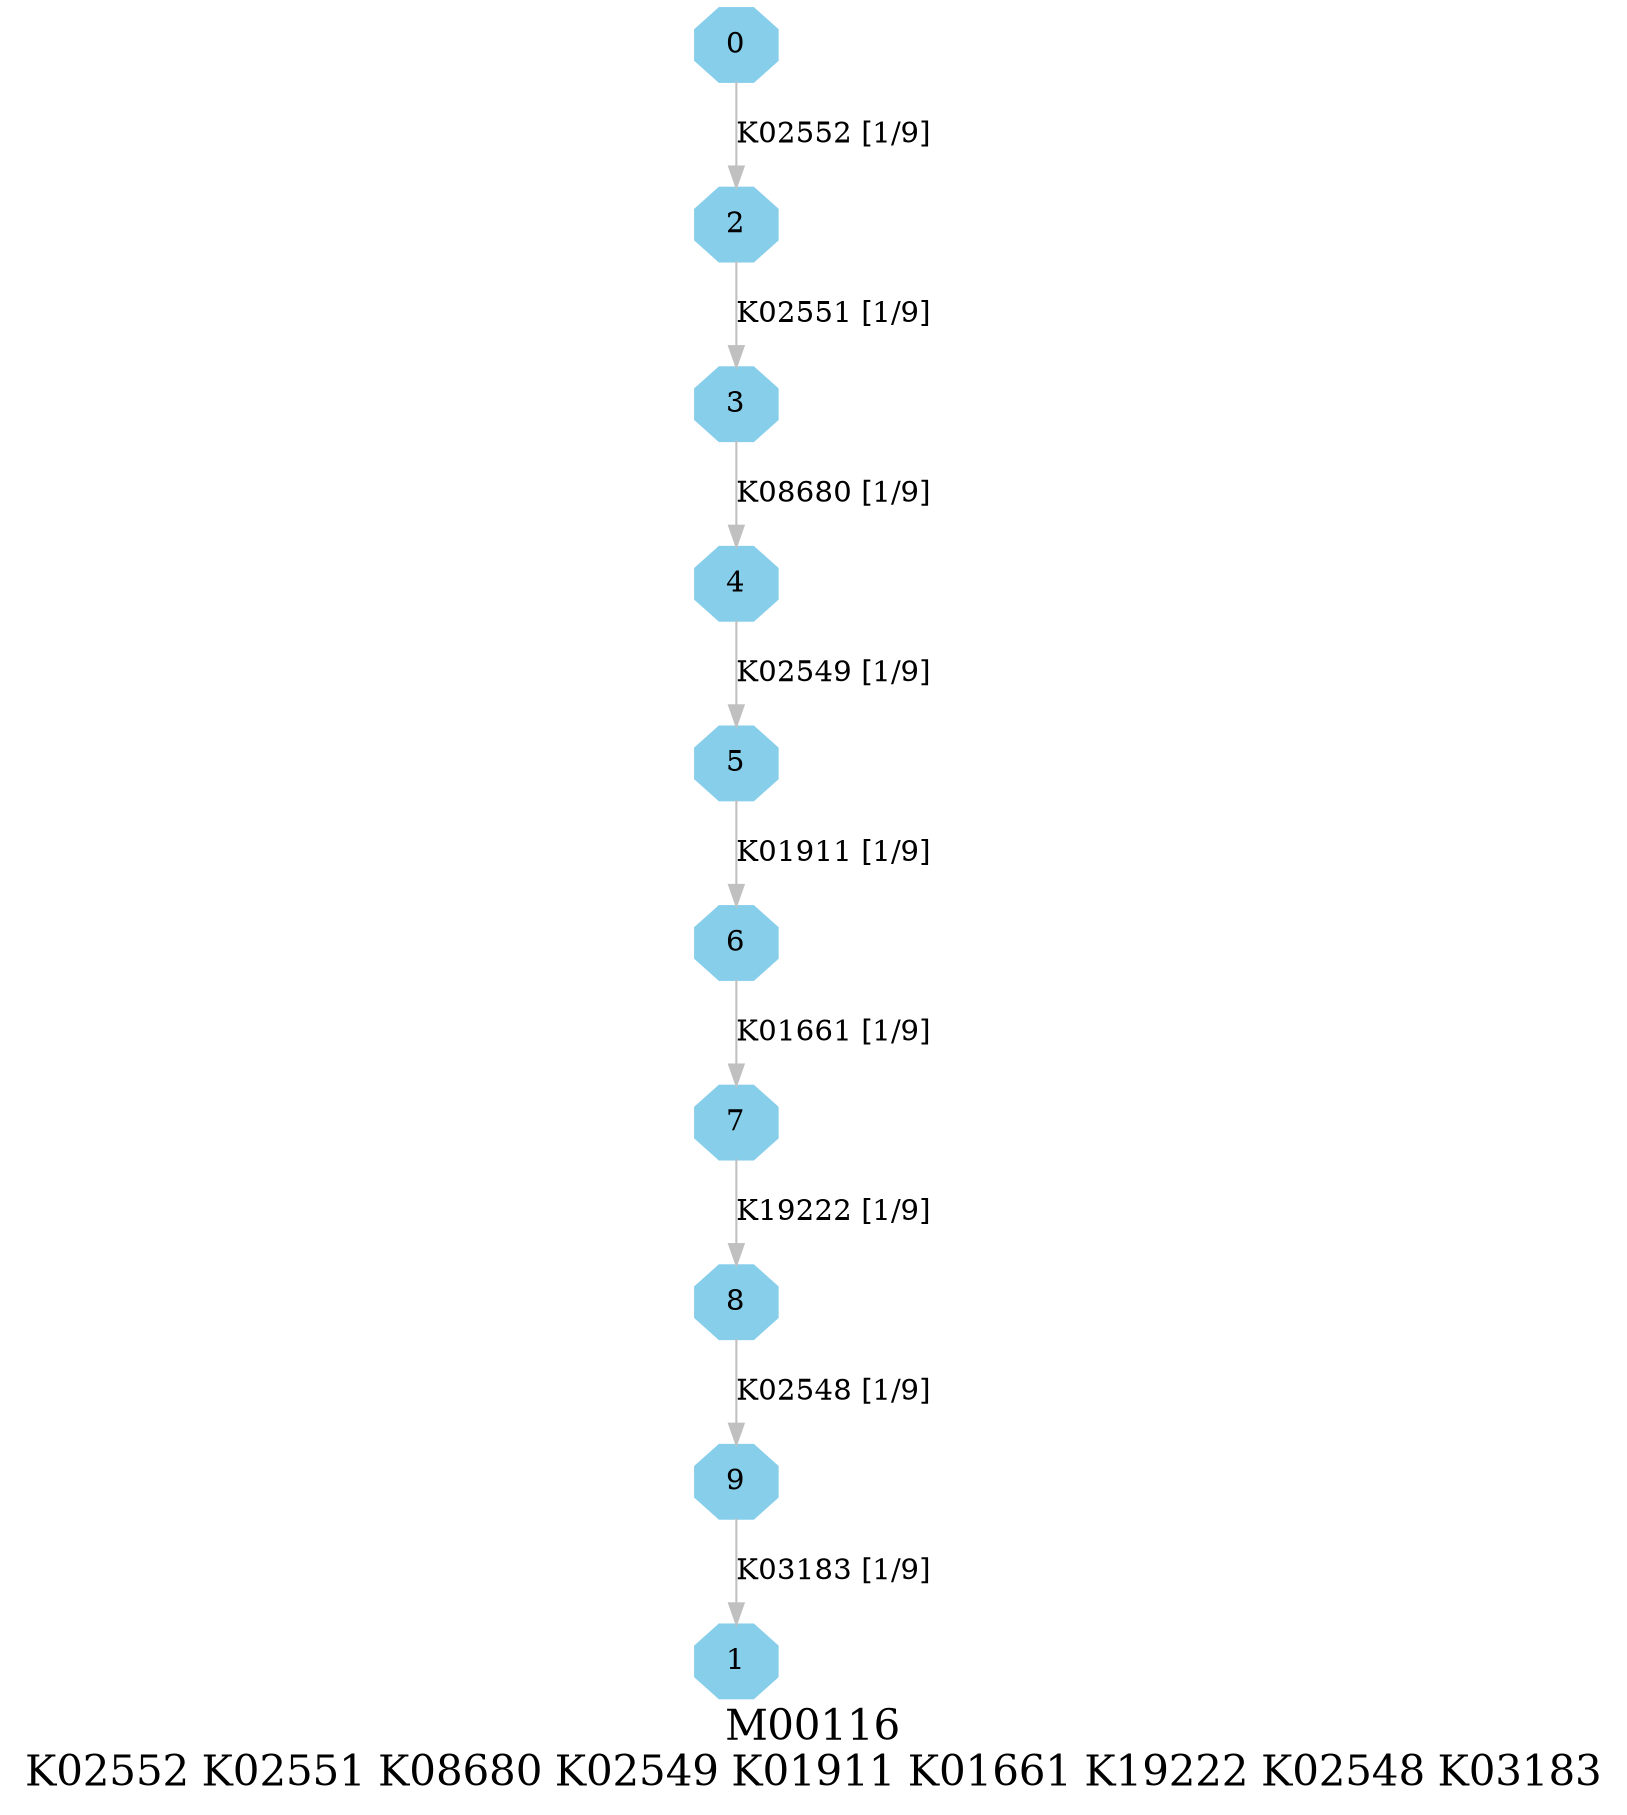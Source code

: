 digraph G {
graph [label="M00116
K02552 K02551 K08680 K02549 K01911 K01661 K19222 K02548 K03183",fontsize=20];
node [shape=box,style=filled];
edge [len=3,color=grey];
{node [width=.3,height=.3,shape=octagon,style=filled,color=skyblue] 0 1 2 3 4 5 6 7 8 9 }
0 -> 2 [label="K02552 [1/9]"];
2 -> 3 [label="K02551 [1/9]"];
3 -> 4 [label="K08680 [1/9]"];
4 -> 5 [label="K02549 [1/9]"];
5 -> 6 [label="K01911 [1/9]"];
6 -> 7 [label="K01661 [1/9]"];
7 -> 8 [label="K19222 [1/9]"];
8 -> 9 [label="K02548 [1/9]"];
9 -> 1 [label="K03183 [1/9]"];
}